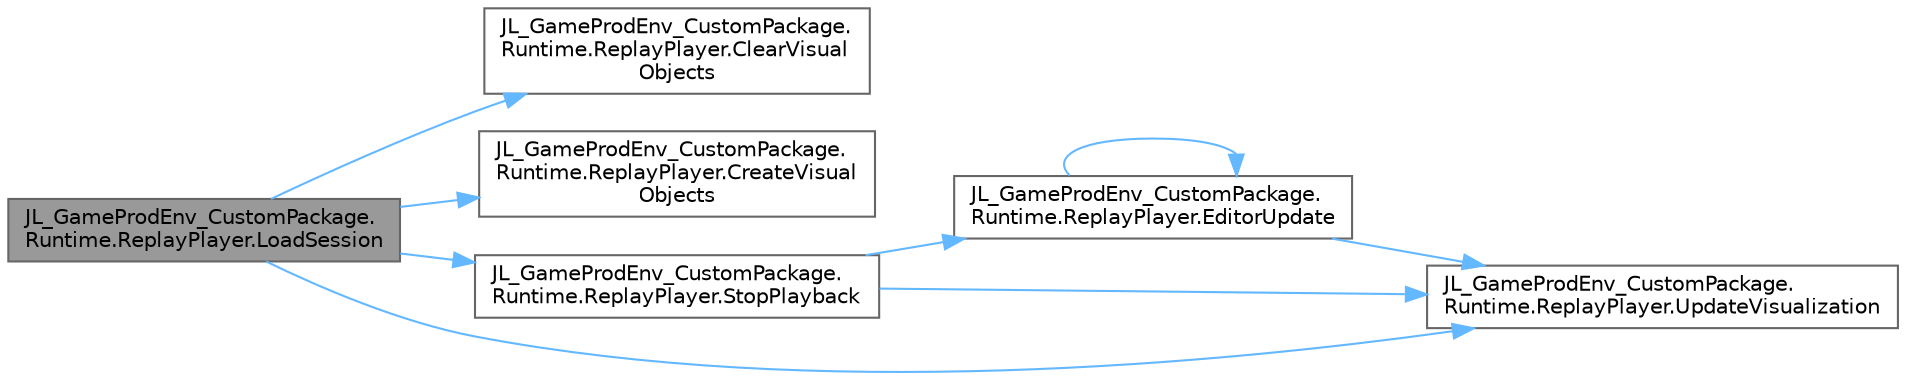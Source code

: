 digraph "JL_GameProdEnv_CustomPackage.Runtime.ReplayPlayer.LoadSession"
{
 // LATEX_PDF_SIZE
  bgcolor="transparent";
  edge [fontname=Helvetica,fontsize=10,labelfontname=Helvetica,labelfontsize=10];
  node [fontname=Helvetica,fontsize=10,shape=box,height=0.2,width=0.4];
  rankdir="LR";
  Node1 [id="Node000001",label="JL_GameProdEnv_CustomPackage.\lRuntime.ReplayPlayer.LoadSession",height=0.2,width=0.4,color="gray40", fillcolor="grey60", style="filled", fontcolor="black",tooltip="Loads a replay session and creates the necessary visualization objects."];
  Node1 -> Node2 [id="edge9_Node000001_Node000002",color="steelblue1",style="solid",tooltip=" "];
  Node2 [id="Node000002",label="JL_GameProdEnv_CustomPackage.\lRuntime.ReplayPlayer.ClearVisual\lObjects",height=0.2,width=0.4,color="grey40", fillcolor="white", style="filled",URL="$class_j_l___game_prod_env___custom_package_1_1_runtime_1_1_replay_player.html#a7aa8fbf97e18dab5d117cedc4004101e",tooltip="Removes all visual objects created for replay visualization."];
  Node1 -> Node3 [id="edge10_Node000001_Node000003",color="steelblue1",style="solid",tooltip=" "];
  Node3 [id="Node000003",label="JL_GameProdEnv_CustomPackage.\lRuntime.ReplayPlayer.CreateVisual\lObjects",height=0.2,width=0.4,color="grey40", fillcolor="white", style="filled",URL="$class_j_l___game_prod_env___custom_package_1_1_runtime_1_1_replay_player.html#a20b62497029673236d88eccdbfdddf21",tooltip="Creates visual representation objects for all recorded objects in the current session."];
  Node1 -> Node4 [id="edge11_Node000001_Node000004",color="steelblue1",style="solid",tooltip=" "];
  Node4 [id="Node000004",label="JL_GameProdEnv_CustomPackage.\lRuntime.ReplayPlayer.StopPlayback",height=0.2,width=0.4,color="grey40", fillcolor="white", style="filled",URL="$class_j_l___game_prod_env___custom_package_1_1_runtime_1_1_replay_player.html#ac68541951439bebc4617c94ef7827979",tooltip="Stops playback and resets the playback time to the beginning."];
  Node4 -> Node5 [id="edge12_Node000004_Node000005",color="steelblue1",style="solid",tooltip=" "];
  Node5 [id="Node000005",label="JL_GameProdEnv_CustomPackage.\lRuntime.ReplayPlayer.EditorUpdate",height=0.2,width=0.4,color="grey40", fillcolor="white", style="filled",URL="$class_j_l___game_prod_env___custom_package_1_1_runtime_1_1_replay_player.html#a6068872f6d31887a2855114f0cb75692",tooltip="Editor update callback that advances playback time and updates visualizations."];
  Node5 -> Node5 [id="edge13_Node000005_Node000005",color="steelblue1",style="solid",tooltip=" "];
  Node5 -> Node6 [id="edge14_Node000005_Node000006",color="steelblue1",style="solid",tooltip=" "];
  Node6 [id="Node000006",label="JL_GameProdEnv_CustomPackage.\lRuntime.ReplayPlayer.UpdateVisualization",height=0.2,width=0.4,color="grey40", fillcolor="white", style="filled",URL="$class_j_l___game_prod_env___custom_package_1_1_runtime_1_1_replay_player.html#ad2e40caa1ff181dd338846b616493d12",tooltip="Updates the position and rotation of all visual objects based on the current playback time."];
  Node4 -> Node6 [id="edge15_Node000004_Node000006",color="steelblue1",style="solid",tooltip=" "];
  Node1 -> Node6 [id="edge16_Node000001_Node000006",color="steelblue1",style="solid",tooltip=" "];
}
